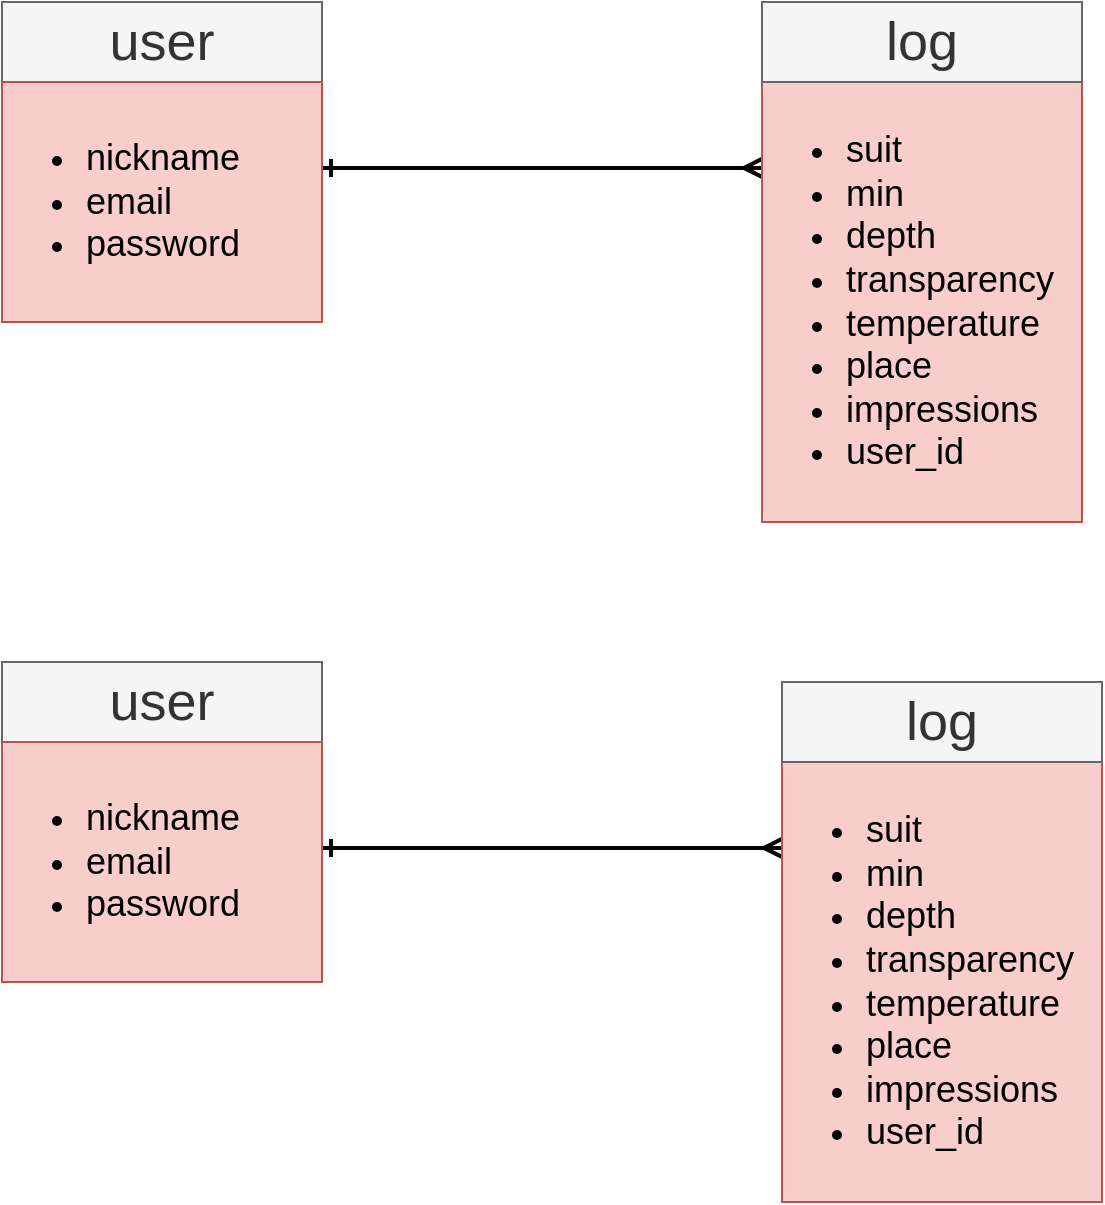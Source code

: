 <mxfile version="13.1.3">
    <diagram id="6hGFLwfOUW9BJ-s0fimq" name="Page-1">
        <mxGraphModel dx="728" dy="680" grid="1" gridSize="10" guides="1" tooltips="1" connect="1" arrows="1" fold="1" page="1" pageScale="1" pageWidth="827" pageHeight="1169" math="0" shadow="0">
            <root>
                <mxCell id="0"/>
                <mxCell id="1" parent="0"/>
                <mxCell id="11" style="edgeStyle=orthogonalEdgeStyle;rounded=0;orthogonalLoop=1;jettySize=auto;html=1;startArrow=ERone;startFill=0;endArrow=ERmany;endFill=0;entryX=0.319;entryY=1;entryDx=0;entryDy=0;entryPerimeter=0;targetPerimeterSpacing=10;strokeWidth=2;" edge="1" parent="1" source="2" target="4">
                    <mxGeometry relative="1" as="geometry">
                        <mxPoint x="390" y="320" as="targetPoint"/>
                        <Array as="points">
                            <mxPoint x="300" y="323"/>
                            <mxPoint x="300" y="323"/>
                        </Array>
                    </mxGeometry>
                </mxCell>
                <mxCell id="2" value="" style="whiteSpace=wrap;html=1;aspect=fixed;fillColor=#ffe6cc;strokeColor=#d79b00;" vertex="1" parent="1">
                    <mxGeometry x="40" y="240" width="160" height="160" as="geometry"/>
                </mxCell>
                <mxCell id="4" value="" style="rounded=0;whiteSpace=wrap;html=1;direction=south;fillColor=#f8cecc;strokeColor=#b85450;" vertex="1" parent="1">
                    <mxGeometry x="420" y="240" width="160" height="260" as="geometry"/>
                </mxCell>
                <mxCell id="9" value="user" style="text;html=1;strokeColor=#666666;fillColor=#f5f5f5;align=center;verticalAlign=middle;whiteSpace=wrap;rounded=0;fontColor=#333333;fontSize=27;" vertex="1" parent="1">
                    <mxGeometry x="40" y="240" width="160" height="40" as="geometry"/>
                </mxCell>
                <mxCell id="10" value="log" style="text;html=1;strokeColor=#666666;fillColor=#f5f5f5;align=center;verticalAlign=middle;whiteSpace=wrap;rounded=0;fontColor=#333333;fontSize=27;" vertex="1" parent="1">
                    <mxGeometry x="420" y="240" width="160" height="40" as="geometry"/>
                </mxCell>
                <mxCell id="12" value="&lt;ul style=&quot;font-size: 18px;&quot;&gt;&lt;li style=&quot;font-size: 18px;&quot;&gt;nickname&lt;/li&gt;&lt;li style=&quot;font-size: 18px;&quot;&gt;email&lt;/li&gt;&lt;li style=&quot;font-size: 18px;&quot;&gt;password&lt;/li&gt;&lt;/ul&gt;" style="text;html=1;whiteSpace=wrap;verticalAlign=middle;overflow=hidden;fillColor=#f8cecc;strokeColor=#b85450;fontColor=#000000;fontSize=18;" vertex="1" parent="1">
                    <mxGeometry x="40" y="280" width="160" height="120" as="geometry"/>
                </mxCell>
                <mxCell id="13" value="&lt;ul style=&quot;font-size: 18px&quot;&gt;&lt;li style=&quot;font-size: 18px&quot;&gt;suit&lt;/li&gt;&lt;li style=&quot;font-size: 18px&quot;&gt;min&lt;/li&gt;&lt;li style=&quot;font-size: 18px&quot;&gt;depth&lt;/li&gt;&lt;li style=&quot;font-size: 18px&quot;&gt;transparency&lt;/li&gt;&lt;li style=&quot;font-size: 18px&quot;&gt;temperature&lt;/li&gt;&lt;li style=&quot;font-size: 18px&quot;&gt;place&lt;/li&gt;&lt;li style=&quot;font-size: 18px&quot;&gt;impressions&lt;/li&gt;&lt;li style=&quot;font-size: 18px&quot;&gt;user_id&lt;/li&gt;&lt;/ul&gt;" style="text;strokeColor=none;fillColor=none;html=1;whiteSpace=wrap;verticalAlign=middle;overflow=hidden;fontSize=18;fontColor=#000000;" vertex="1" parent="1">
                    <mxGeometry x="420" y="280" width="160" height="220" as="geometry"/>
                </mxCell>
                <mxCell id="21" style="edgeStyle=orthogonalEdgeStyle;rounded=0;orthogonalLoop=1;jettySize=auto;html=1;startArrow=ERone;startFill=0;endArrow=ERmany;endFill=0;entryX=0.319;entryY=1;entryDx=0;entryDy=0;entryPerimeter=0;targetPerimeterSpacing=10;strokeWidth=2;" edge="1" source="22" target="23" parent="1">
                    <mxGeometry relative="1" as="geometry">
                        <mxPoint x="400" y="330" as="targetPoint"/>
                        <Array as="points">
                            <mxPoint x="310" y="663"/>
                            <mxPoint x="310" y="663"/>
                        </Array>
                    </mxGeometry>
                </mxCell>
                <mxCell id="22" value="" style="whiteSpace=wrap;html=1;aspect=fixed;fillColor=#ffe6cc;strokeColor=#d79b00;" vertex="1" parent="1">
                    <mxGeometry x="40" y="570" width="160" height="160" as="geometry"/>
                </mxCell>
                <mxCell id="23" value="" style="rounded=0;whiteSpace=wrap;html=1;direction=south;fillColor=#f8cecc;strokeColor=#b85450;" vertex="1" parent="1">
                    <mxGeometry x="430" y="580" width="160" height="260" as="geometry"/>
                </mxCell>
                <mxCell id="24" value="user" style="text;html=1;strokeColor=#666666;fillColor=#f5f5f5;align=center;verticalAlign=middle;whiteSpace=wrap;rounded=0;fontColor=#333333;fontSize=27;" vertex="1" parent="1">
                    <mxGeometry x="40" y="570" width="160" height="40" as="geometry"/>
                </mxCell>
                <mxCell id="25" value="log" style="text;html=1;strokeColor=#666666;fillColor=#f5f5f5;align=center;verticalAlign=middle;whiteSpace=wrap;rounded=0;fontColor=#333333;fontSize=27;" vertex="1" parent="1">
                    <mxGeometry x="430" y="580" width="160" height="40" as="geometry"/>
                </mxCell>
                <mxCell id="26" value="&lt;ul style=&quot;font-size: 18px;&quot;&gt;&lt;li style=&quot;font-size: 18px;&quot;&gt;nickname&lt;/li&gt;&lt;li style=&quot;font-size: 18px;&quot;&gt;email&lt;/li&gt;&lt;li style=&quot;font-size: 18px;&quot;&gt;password&lt;/li&gt;&lt;/ul&gt;" style="text;html=1;whiteSpace=wrap;verticalAlign=middle;overflow=hidden;fillColor=#f8cecc;strokeColor=#b85450;fontColor=#000000;fontSize=18;" vertex="1" parent="1">
                    <mxGeometry x="40" y="610" width="160" height="120" as="geometry"/>
                </mxCell>
                <mxCell id="27" value="&lt;ul style=&quot;font-size: 18px&quot;&gt;&lt;li style=&quot;font-size: 18px&quot;&gt;suit&lt;/li&gt;&lt;li style=&quot;font-size: 18px&quot;&gt;min&lt;/li&gt;&lt;li style=&quot;font-size: 18px&quot;&gt;depth&lt;/li&gt;&lt;li style=&quot;font-size: 18px&quot;&gt;transparency&lt;/li&gt;&lt;li style=&quot;font-size: 18px&quot;&gt;temperature&lt;/li&gt;&lt;li style=&quot;font-size: 18px&quot;&gt;place&lt;/li&gt;&lt;li style=&quot;font-size: 18px&quot;&gt;impressions&lt;/li&gt;&lt;li style=&quot;font-size: 18px&quot;&gt;user_id&lt;/li&gt;&lt;/ul&gt;" style="text;strokeColor=none;fillColor=none;html=1;whiteSpace=wrap;verticalAlign=middle;overflow=hidden;fontSize=18;fontColor=#000000;" vertex="1" parent="1">
                    <mxGeometry x="430" y="620" width="160" height="220" as="geometry"/>
                </mxCell>
            </root>
        </mxGraphModel>
    </diagram>
</mxfile>